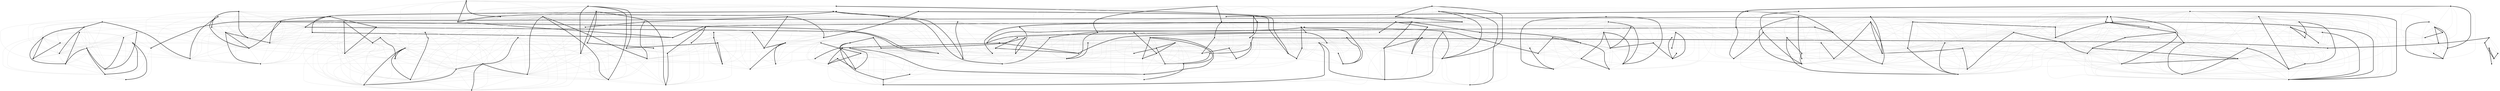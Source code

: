 graph mst {
  node [fixedsize=true, label="", width=0.1, shape=point, color=black];
  edge [color = grey, penwidth=0.75];
244 -- 246
239 -- 240
238 -- 245
235 -- 238
233 -- 240
232 -- 248
231 -- 248
229 -- 249
226 -- 231
223 -- 242
223 -- 249
222 -- 225
220 -- 247
219 -- 221
218 -- 224
218 -- 227
217 -- 232
216 -- 232
214 -- 219
214 -- 221
213 -- 235
213 -- 238
212 -- 214
212 -- 219
212 -- 221
212 -- 244
211 -- 222
211 -- 225
210 -- 212
210 -- 214
210 -- 221
210 -- 244
209 -- 222
209 -- 225
208 -- 226
208 -- 231
207 -- 214
207 -- 219
207 -- 244
206 -- 209
205 -- 207
205 -- 210
205 -- 214
205 -- 219
205 -- 221
204 -- 222
204 -- 225
204 -- 231
202 -- 209
202 -- 211
202 -- 222
202 -- 225
201 -- 216
201 -- 217
201 -- 248
200 -- 223
200 -- 249
199 -- 237
198 -- 223
198 -- 242
197 -- 230
196 -- 205
196 -- 214
196 -- 219
195 -- 238
195 -- 245
194 -- 220
193 -- 243
192 -- 243
191 -- 202
191 -- 204
191 -- 222
191 -- 225
191 -- 231
190 -- 220
189 -- 200
189 -- 203
189 -- 220
189 -- 249
188 -- 230
188 -- 233
188 -- 240
187 -- 208
187 -- 226
187 -- 231
187 -- 248
186 -- 189
186 -- 203
186 -- 249
185 -- 201
185 -- 232
184 -- 188
184 -- 197
184 -- 230
182 -- 198
182 -- 223
182 -- 242
181 -- 184
181 -- 188
181 -- 196
181 -- 230
180 -- 213
179 -- 193
179 -- 212
179 -- 244
177 -- 203
177 -- 249
176 -- 204
176 -- 222
176 -- 225
174 -- 179
174 -- 192
174 -- 243
172 -- 180
172 -- 197
172 -- 213
172 -- 235
171 -- 172
171 -- 180
171 -- 245
170 -- 182
170 -- 198
170 -- 229
170 -- 249
169 -- 177
169 -- 189
169 -- 190
169 -- 220
168 -- 204
168 -- 208
168 -- 226
168 -- 248
166 -- 236
165 -- 171
165 -- 172
165 -- 191
165 -- 213
164 -- 190
164 -- 194
164 -- 220
164 -- 247
163 -- 202
163 -- 209
163 -- 225
162 -- 192
161 -- 169
161 -- 177
161 -- 189
161 -- 229
161 -- 249
160 -- 168
160 -- 176
160 -- 187
160 -- 202
160 -- 204
160 -- 225
160 -- 231
159 -- 234
159 -- 239
158 -- 170
158 -- 200
158 -- 203
158 -- 229
157 -- 184
157 -- 188
157 -- 197
157 -- 230
156 -- 196
156 -- 207
156 -- 210
156 -- 212
156 -- 221
155 -- 165
155 -- 171
155 -- 172
155 -- 197
155 -- 235
155 -- 238
154 -- 171
154 -- 195
154 -- 235
153 -- 228
152 -- 179
152 -- 207
152 -- 210
152 -- 212
152 -- 221
152 -- 244
152 -- 246
151 -- 168
151 -- 187
151 -- 226
151 -- 231
150 -- 164
150 -- 169
150 -- 177
150 -- 186
150 -- 190
150 -- 203
149 -- 163
149 -- 206
149 -- 209
149 -- 211
149 -- 222
149 -- 225
148 -- 181
148 -- 188
148 -- 197
147 -- 162
147 -- 166
146 -- 218
146 -- 224
145 -- 146
144 -- 168
144 -- 185
144 -- 187
144 -- 201
144 -- 204
144 -- 231
144 -- 232
143 -- 152
143 -- 175
143 -- 179
143 -- 193
143 -- 212
143 -- 244
143 -- 246
142 -- 154
142 -- 155
142 -- 165
142 -- 171
142 -- 172
142 -- 180
142 -- 195
142 -- 235
142 -- 238
140 -- 162
139 -- 156
139 -- 196
139 -- 205
139 -- 210
139 -- 214
139 -- 219
139 -- 221
138 -- 151
138 -- 188
138 -- 226
138 -- 233
138 -- 239
137 -- 145
137 -- 146
137 -- 183
137 -- 215
137 -- 218
137 -- 224
137 -- 227
135 -- 181
135 -- 230
134 -- 137
134 -- 145
134 -- 146
132 -- 154
132 -- 171
132 -- 238
131 -- 179
131 -- 243
130 -- 234
129 -- 133
129 -- 147
129 -- 178
129 -- 236
128 -- 136
128 -- 159
128 -- 173
126 -- 183
126 -- 215
125 -- 148
125 -- 157
125 -- 172
125 -- 181
125 -- 184
125 -- 197
125 -- 230
124 -- 142
124 -- 165
124 -- 171
124 -- 180
124 -- 197
124 -- 213
124 -- 235
123 -- 175
123 -- 246
122 -- 156
122 -- 196
122 -- 207
122 -- 210
122 -- 214
122 -- 219
122 -- 221
121 -- 158
121 -- 198
121 -- 223
121 -- 242
120 -- 145
120 -- 161
120 -- 229
119 -- 120
119 -- 137
119 -- 146
119 -- 227
118 -- 142
118 -- 151
118 -- 155
118 -- 165
118 -- 172
118 -- 180
118 -- 184
118 -- 208
118 -- 213
117 -- 140
117 -- 147
117 -- 167
117 -- 178
117 -- 236
116 -- 190
116 -- 194
116 -- 220
116 -- 247
115 -- 153
115 -- 228
115 -- 241
114 -- 163
114 -- 176
114 -- 191
114 -- 202
114 -- 204
114 -- 209
114 -- 211
114 -- 225
113 -- 121
113 -- 158
113 -- 170
113 -- 182
113 -- 242
112 -- 128
112 -- 136
112 -- 234
112 -- 239
110 -- 122
110 -- 139
110 -- 156
110 -- 196
110 -- 205
110 -- 207
110 -- 210
110 -- 212
110 -- 219
110 -- 221
109 -- 126
109 -- 146
109 -- 183
109 -- 218
108 -- 110
108 -- 122
108 -- 135
108 -- 139
108 -- 156
108 -- 181
108 -- 205
108 -- 214
108 -- 219
107 -- 130
107 -- 173
107 -- 200
107 -- 203
106 -- 123
106 -- 131
106 -- 143
106 -- 179
106 -- 243
106 -- 246
105 -- 123
105 -- 131
105 -- 143
105 -- 193
105 -- 243
105 -- 246
104 -- 144
104 -- 185
104 -- 217
104 -- 232
102 -- 138
102 -- 187
102 -- 240
101 -- 108
101 -- 110
101 -- 122
101 -- 125
101 -- 156
101 -- 157
101 -- 181
101 -- 205
101 -- 214
101 -- 219
100 -- 103
100 -- 133
100 -- 174
100 -- 192
99 -- 129
99 -- 140
98 -- 117
98 -- 178
97 -- 144
97 -- 160
97 -- 168
97 -- 176
97 -- 185
97 -- 191
97 -- 202
97 -- 204
97 -- 225
97 -- 231
97 -- 248
96 -- 237
95 -- 115
95 -- 153
95 -- 216
94 -- 198
94 -- 242
93 -- 97
93 -- 144
93 -- 168
93 -- 176
93 -- 185
93 -- 187
93 -- 191
93 -- 202
93 -- 204
93 -- 226
93 -- 248
92 -- 122
92 -- 132
92 -- 139
92 -- 171
92 -- 172
92 -- 205
91 -- 109
91 -- 119
91 -- 134
91 -- 145
91 -- 224
91 -- 227
90 -- 113
90 -- 233
90 -- 242
89 -- 116
89 -- 130
89 -- 164
88 -- 98
88 -- 182
87 -- 111
87 -- 136
87 -- 194
86 -- 108
86 -- 135
85 -- 152
85 -- 175
85 -- 246
84 -- 100
84 -- 103
84 -- 106
84 -- 131
84 -- 179
84 -- 192
84 -- 193
84 -- 243
83 -- 95
83 -- 104
83 -- 201
82 -- 152
82 -- 175
82 -- 207
82 -- 212
82 -- 244
82 -- 246
81 -- 119
81 -- 146
81 -- 227
81 -- 229
80 -- 97
80 -- 149
80 -- 202
80 -- 204
79 -- 84
79 -- 110
79 -- 174
79 -- 179
79 -- 212
79 -- 214
78 -- 112
78 -- 128
78 -- 138
78 -- 159
78 -- 240
77 -- 78
77 -- 151
77 -- 187
77 -- 208
77 -- 226
77 -- 240
76 -- 115
76 -- 153
76 -- 228
76 -- 241
75 -- 164
75 -- 190
75 -- 194
75 -- 220
75 -- 247
74 -- 109
74 -- 126
74 -- 183
73 -- 120
73 -- 145
72 -- 107
72 -- 150
72 -- 177
72 -- 186
72 -- 200
72 -- 220
72 -- 249
71 -- 135
71 -- 148
71 -- 157
71 -- 181
71 -- 184
71 -- 230
71 -- 233
71 -- 240
70 -- 84
70 -- 100
70 -- 174
70 -- 212
70 -- 214
70 -- 244
69 -- 128
68 -- 114
68 -- 160
68 -- 165
68 -- 191
68 -- 202
68 -- 204
68 -- 222
67 -- 83
67 -- 112
66 -- 149
66 -- 209
65 -- 71
65 -- 125
65 -- 138
65 -- 148
65 -- 151
65 -- 157
65 -- 181
65 -- 197
65 -- 208
65 -- 230
65 -- 240
64 -- 91
64 -- 109
64 -- 119
64 -- 134
64 -- 145
64 -- 146
64 -- 183
64 -- 215
64 -- 218
64 -- 227
63 -- 96
62 -- 71
62 -- 78
62 -- 90
62 -- 128
62 -- 138
62 -- 188
62 -- 239
62 -- 240
61 -- 89
61 -- 130
61 -- 194
61 -- 234
60 -- 63
60 -- 96
60 -- 111
60 -- 237
59 -- 80
59 -- 144
59 -- 185
59 -- 204
59 -- 225
59 -- 248
58 -- 163
58 -- 176
58 -- 191
58 -- 202
58 -- 204
58 -- 209
58 -- 211
58 -- 222
57 -- 65
57 -- 118
57 -- 125
57 -- 148
57 -- 151
57 -- 157
57 -- 172
57 -- 181
57 -- 188
57 -- 208
57 -- 230
56 -- 73
56 -- 119
56 -- 145
56 -- 161
55 -- 67
55 -- 78
55 -- 128
55 -- 136
55 -- 159
55 -- 217
55 -- 239
54 -- 99
54 -- 117
54 -- 147
53 -- 56
53 -- 73
53 -- 81
53 -- 119
53 -- 134
53 -- 229
52 -- 77
52 -- 93
52 -- 102
52 -- 151
52 -- 168
52 -- 231
51 -- 70
51 -- 79
51 -- 86
51 -- 110
51 -- 133
51 -- 214
50 -- 80
50 -- 97
50 -- 104
50 -- 144
50 -- 201
50 -- 232
50 -- 248
49 -- 59
49 -- 80
49 -- 93
49 -- 144
49 -- 160
49 -- 176
49 -- 185
49 -- 191
49 -- 202
49 -- 204
49 -- 222
49 -- 248
48 -- 50
48 -- 83
48 -- 104
48 -- 144
48 -- 185
48 -- 201
48 -- 217
48 -- 248
47 -- 64
47 -- 91
47 -- 109
47 -- 137
47 -- 146
47 -- 167
47 -- 224
46 -- 161
46 -- 177
46 -- 186
45 -- 48
45 -- 67
45 -- 76
45 -- 95
45 -- 104
45 -- 217
45 -- 232
44 -- 59
44 -- 68
44 -- 80
44 -- 93
44 -- 97
44 -- 144
44 -- 160
44 -- 168
44 -- 176
44 -- 185
44 -- 191
44 -- 202
44 -- 222
44 -- 225
44 -- 231
44 -- 248
43 -- 82
43 -- 152
43 -- 156
43 -- 210
43 -- 212
43 -- 219
43 -- 221
43 -- 244
42 -- 86
42 -- 101
42 -- 141
42 -- 157
42 -- 196
41 -- 81
41 -- 88
41 -- 121
41 -- 170
41 -- 198
40 -- 75
40 -- 89
40 -- 116
40 -- 150
40 -- 194
40 -- 247
39 -- 80
39 -- 206
39 -- 209
39 -- 211
38 -- 74
38 -- 109
38 -- 183
37 -- 95
37 -- 228
37 -- 241
36 -- 98
36 -- 182
35 -- 36
35 -- 41
35 -- 88
35 -- 141
35 -- 198
34 -- 53
34 -- 56
34 -- 120
34 -- 145
33 -- 58
33 -- 114
33 -- 163
33 -- 222
32 -- 52
32 -- 77
32 -- 93
32 -- 102
32 -- 104
32 -- 144
32 -- 151
32 -- 160
32 -- 168
32 -- 185
32 -- 201
32 -- 208
32 -- 226
32 -- 231
32 -- 248
31 -- 37
31 -- 115
31 -- 153
31 -- 228
30 -- 43
30 -- 70
30 -- 79
30 -- 82
30 -- 143
30 -- 152
30 -- 156
30 -- 207
30 -- 210
30 -- 214
30 -- 219
30 -- 221
29 -- 47
29 -- 64
29 -- 91
29 -- 109
29 -- 137
29 -- 146
29 -- 167
29 -- 227
28 -- 35
28 -- 41
28 -- 94
28 -- 113
28 -- 121
28 -- 170
28 -- 182
28 -- 223
27 -- 62
27 -- 65
27 -- 71
27 -- 138
27 -- 184
27 -- 188
27 -- 230
27 -- 233
26 -- 55
26 -- 77
26 -- 78
26 -- 102
26 -- 138
26 -- 217
26 -- 226
26 -- 239
26 -- 240
25 -- 63
25 -- 96
25 -- 199
24 -- 39
24 -- 66
24 -- 80
24 -- 114
24 -- 163
24 -- 206
24 -- 211
24 -- 222
24 -- 225
23 -- 68
23 -- 114
23 -- 176
23 -- 195
23 -- 222
22 -- 53
22 -- 73
22 -- 120
22 -- 145
21 -- 62
21 -- 65
21 -- 138
21 -- 184
21 -- 188
21 -- 230
21 -- 240
20 -- 40
20 -- 75
20 -- 89
20 -- 127
20 -- 164
20 -- 190
20 -- 194
20 -- 220
20 -- 247
19 -- 79
19 -- 84
19 -- 103
19 -- 179
19 -- 192
19 -- 243
18 -- 35
18 -- 51
18 -- 94
18 -- 141
17 -- 41
17 -- 121
17 -- 134
17 -- 158
17 -- 182
17 -- 223
16 -- 54
16 -- 98
16 -- 99
16 -- 129
16 -- 140
16 -- 166
16 -- 178
16 -- 236
15 -- 24
15 -- 39
15 -- 49
15 -- 58
15 -- 66
15 -- 80
15 -- 114
15 -- 149
15 -- 163
15 -- 202
15 -- 204
15 -- 209
15 -- 222
15 -- 225
14 -- 18
14 -- 51
14 -- 86
14 -- 129
14 -- 166
13 -- 19
13 -- 103
13 -- 129
13 -- 162
13 -- 174
13 -- 192
12 -- 28
12 -- 36
12 -- 41
12 -- 88
12 -- 94
12 -- 113
12 -- 121
12 -- 170
12 -- 182
12 -- 242
11 -- 30
11 -- 43
11 -- 85
11 -- 143
11 -- 175
11 -- 207
11 -- 212
11 -- 244
10 -- 105
10 -- 106
10 -- 246
9 -- 33
9 -- 58
9 -- 68
9 -- 114
9 -- 142
8 -- 11
8 -- 30
8 -- 43
8 -- 82
8 -- 85
8 -- 179
8 -- 207
8 -- 210
8 -- 212
8 -- 221
8 -- 246
7 -- 42
7 -- 57
7 -- 65
7 -- 71
7 -- 101
7 -- 148
7 -- 181
7 -- 184
7 -- 188
7 -- 197
7 -- 230
6 -- 54
6 -- 98
6 -- 99
6 -- 117
6 -- 140
6 -- 147
6 -- 166
6 -- 178
5 -- 32
5 -- 55
5 -- 67
5 -- 77
5 -- 104
5 -- 217
5 -- 226
4 -- 5
4 -- 26
4 -- 77
4 -- 112
4 -- 128
4 -- 138
4 -- 159
4 -- 239
4 -- 240
3 -- 37
3 -- 45
3 -- 76
3 -- 115
3 -- 228
3 -- 241
2 -- 14
2 -- 18
2 -- 42
2 -- 79
2 -- 108
2 -- 110
2 -- 141
1 -- 130
1 -- 150
1 -- 164
1 -- 189
1 -- 194
1 -- 200
1 -- 203
1 -- 220
0 -- 15
0 -- 24
0 -- 44
0 -- 49
0 -- 58
0 -- 59
0 -- 68
0 -- 80
0 -- 97
0 -- 114
0 -- 149
0 -- 160
0 -- 163
0 -- 176
0 -- 191
0 -- 202
0 -- 204
0 -- 209
0 -- 211
0 -- 222
  edge [color = black, penwidth=2.5];
0 -- 225
1 -- 107
1 -- 72
10 -- 123
10 -- 175
101 -- 139
101 -- 196
102 -- 226
103 -- 174
103 -- 192
103 -- 243
104 -- 201
104 -- 248
105 -- 106
106 -- 193
108 -- 196
109 -- 137
109 -- 215
11 -- 152
11 -- 246
11 -- 82
110 -- 214
112 -- 159
113 -- 198
113 -- 223
114 -- 222
116 -- 164
118 -- 124
118 -- 197
119 -- 134
119 -- 145
12 -- 198
12 -- 35
121 -- 170
121 -- 182
122 -- 139
122 -- 205
124 -- 155
124 -- 172
128 -- 239
129 -- 166
13 -- 100
13 -- 133
130 -- 194
131 -- 143
131 -- 193
132 -- 235
133 -- 166
134 -- 227
135 -- 141
136 -- 159
136 -- 234
138 -- 240
14 -- 133
140 -- 147
142 -- 213
144 -- 248
146 -- 227
148 -- 157
148 -- 184
148 -- 230
15 -- 211
150 -- 189
150 -- 220
151 -- 208
153 -- 241
154 -- 238
154 -- 245
155 -- 180
155 -- 213
156 -- 205
156 -- 214
156 -- 219
157 -- 181
158 -- 223
158 -- 249
16 -- 117
16 -- 147
160 -- 191
161 -- 186
163 -- 211
163 -- 222
165 -- 180
167 -- 224
168 -- 187
168 -- 231
169 -- 186
17 -- 170
17 -- 229
17 -- 81
170 -- 223
171 -- 213
171 -- 235
171 -- 238
175 -- 246
176 -- 191
176 -- 202
177 -- 186
177 -- 189
178 -- 236
18 -- 86
183 -- 215
185 -- 248
19 -- 100
19 -- 174
19 -- 70
190 -- 247
2 -- 51
2 -- 86
20 -- 116
200 -- 203
201 -- 232
202 -- 204
203 -- 249
207 -- 210
207 -- 212
207 -- 221
209 -- 211
21 -- 233
21 -- 27
21 -- 71
210 -- 219
22 -- 34
22 -- 56
228 -- 241
23 -- 33
23 -- 58
24 -- 149
24 -- 209
25 -- 111
25 -- 60
27 -- 240
28 -- 198
28 -- 242
29 -- 218
29 -- 224
3 -- 153
3 -- 67
30 -- 179
30 -- 212
30 -- 244
31 -- 241
32 -- 187
34 -- 73
35 -- 94
36 -- 41
36 -- 88
37 -- 115
37 -- 153
37 -- 76
38 -- 126
38 -- 215
39 -- 149
39 -- 66
4 -- 55
4 -- 78
40 -- 164
40 -- 190
40 -- 220
41 -- 182
42 -- 108
42 -- 135
42 -- 181
43 -- 207
44 -- 204
44 -- 49
45 -- 83
46 -- 169
47 -- 218
48 -- 216
48 -- 232
49 -- 225
49 -- 97
5 -- 102
5 -- 26
50 -- 185
50 -- 59
52 -- 187
52 -- 208
52 -- 226
53 -- 120
53 -- 145
54 -- 140
55 -- 112
56 -- 120
57 -- 184
57 -- 197
58 -- 114
58 -- 68
59 -- 97
6 -- 129
6 -- 16
6 -- 236
60 -- 199
61 -- 111
61 -- 87
62 -- 233
63 -- 199
63 -- 237
64 -- 137
65 -- 184
65 -- 188
66 -- 206
67 -- 217
68 -- 176
69 -- 107
69 -- 173
7 -- 125
7 -- 157
70 -- 179
70 -- 79
71 -- 188
72 -- 189
72 -- 203
74 -- 215
75 -- 116
75 -- 89
76 -- 95
77 -- 102
77 -- 138
78 -- 239
8 -- 143
8 -- 152
8 -- 244
80 -- 225
81 -- 134
82 -- 85
83 -- 217
83 -- 232
84 -- 174
86 -- 141
87 -- 130
87 -- 234
89 -- 127
89 -- 194
9 -- 195
9 -- 23
90 -- 173
91 -- 137
91 -- 146
91 -- 218
92 -- 235
93 -- 160
93 -- 231
94 -- 141
96 -- 199
98 -- 236
99 -- 147
99 -- 162
}
